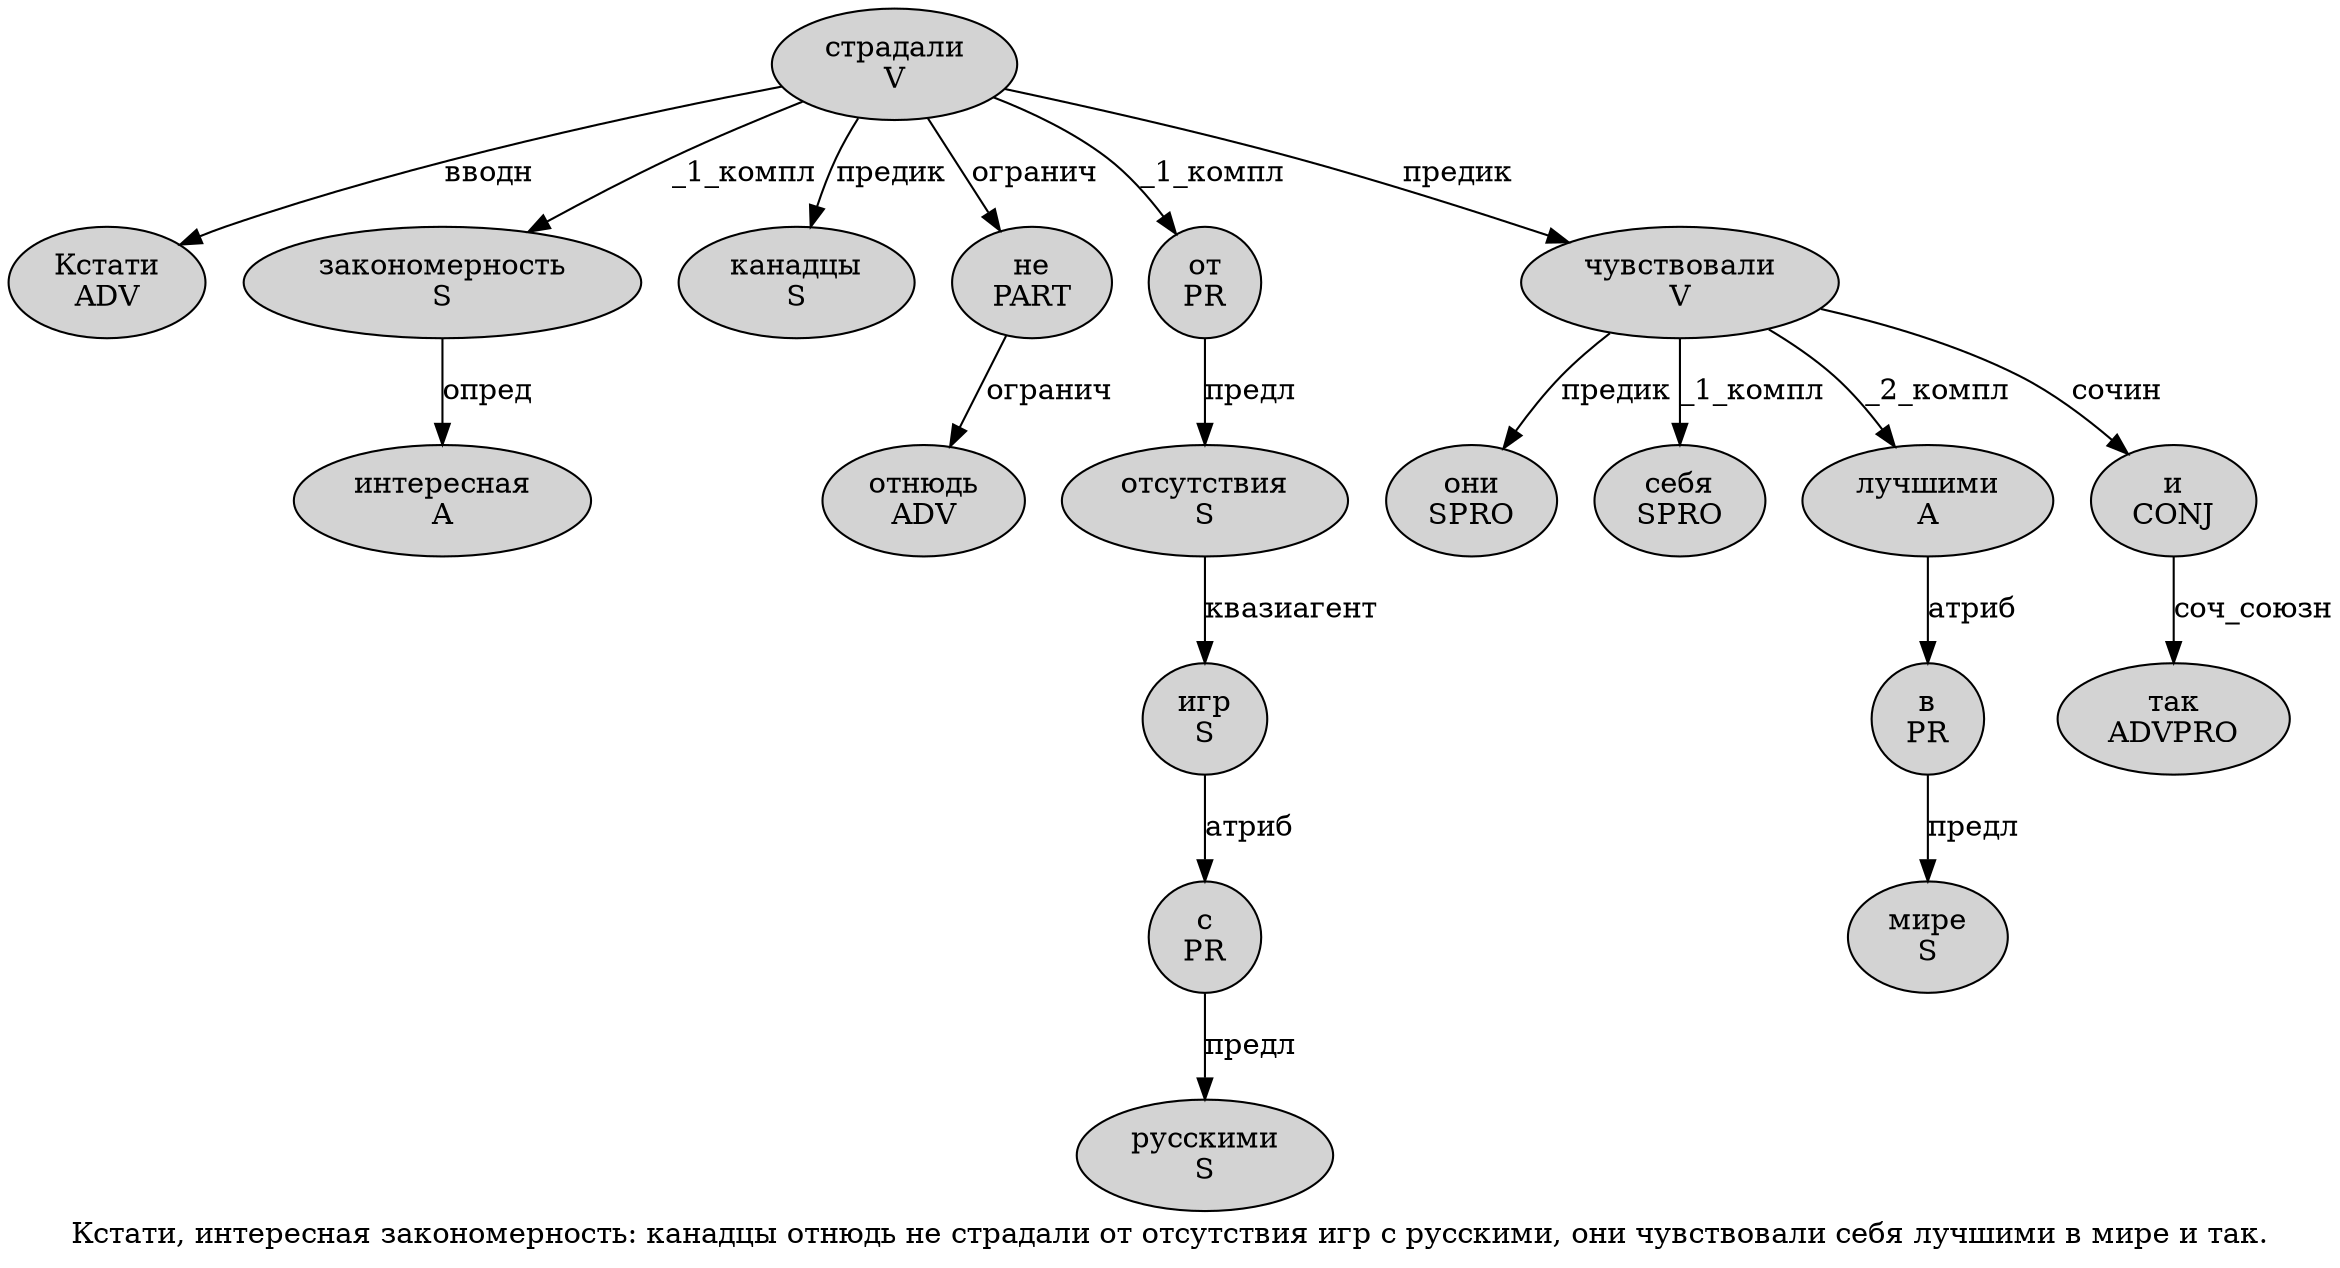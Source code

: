 digraph SENTENCE_3570 {
	graph [label="Кстати, интересная закономерность: канадцы отнюдь не страдали от отсутствия игр с русскими, они чувствовали себя лучшими в мире и так."]
	node [style=filled]
		0 [label="Кстати
ADV" color="" fillcolor=lightgray penwidth=1 shape=ellipse]
		2 [label="интересная
A" color="" fillcolor=lightgray penwidth=1 shape=ellipse]
		3 [label="закономерность
S" color="" fillcolor=lightgray penwidth=1 shape=ellipse]
		5 [label="канадцы
S" color="" fillcolor=lightgray penwidth=1 shape=ellipse]
		6 [label="отнюдь
ADV" color="" fillcolor=lightgray penwidth=1 shape=ellipse]
		7 [label="не
PART" color="" fillcolor=lightgray penwidth=1 shape=ellipse]
		8 [label="страдали
V" color="" fillcolor=lightgray penwidth=1 shape=ellipse]
		9 [label="от
PR" color="" fillcolor=lightgray penwidth=1 shape=ellipse]
		10 [label="отсутствия
S" color="" fillcolor=lightgray penwidth=1 shape=ellipse]
		11 [label="игр
S" color="" fillcolor=lightgray penwidth=1 shape=ellipse]
		12 [label="с
PR" color="" fillcolor=lightgray penwidth=1 shape=ellipse]
		13 [label="русскими
S" color="" fillcolor=lightgray penwidth=1 shape=ellipse]
		15 [label="они
SPRO" color="" fillcolor=lightgray penwidth=1 shape=ellipse]
		16 [label="чувствовали
V" color="" fillcolor=lightgray penwidth=1 shape=ellipse]
		17 [label="себя
SPRO" color="" fillcolor=lightgray penwidth=1 shape=ellipse]
		18 [label="лучшими
A" color="" fillcolor=lightgray penwidth=1 shape=ellipse]
		19 [label="в
PR" color="" fillcolor=lightgray penwidth=1 shape=ellipse]
		20 [label="мире
S" color="" fillcolor=lightgray penwidth=1 shape=ellipse]
		21 [label="и
CONJ" color="" fillcolor=lightgray penwidth=1 shape=ellipse]
		22 [label="так
ADVPRO" color="" fillcolor=lightgray penwidth=1 shape=ellipse]
			7 -> 6 [label="огранич"]
			9 -> 10 [label="предл"]
			19 -> 20 [label="предл"]
			18 -> 19 [label="атриб"]
			21 -> 22 [label="соч_союзн"]
			11 -> 12 [label="атриб"]
			3 -> 2 [label="опред"]
			10 -> 11 [label="квазиагент"]
			8 -> 0 [label="вводн"]
			8 -> 3 [label="_1_компл"]
			8 -> 5 [label="предик"]
			8 -> 7 [label="огранич"]
			8 -> 9 [label="_1_компл"]
			8 -> 16 [label="предик"]
			16 -> 15 [label="предик"]
			16 -> 17 [label="_1_компл"]
			16 -> 18 [label="_2_компл"]
			16 -> 21 [label="сочин"]
			12 -> 13 [label="предл"]
}